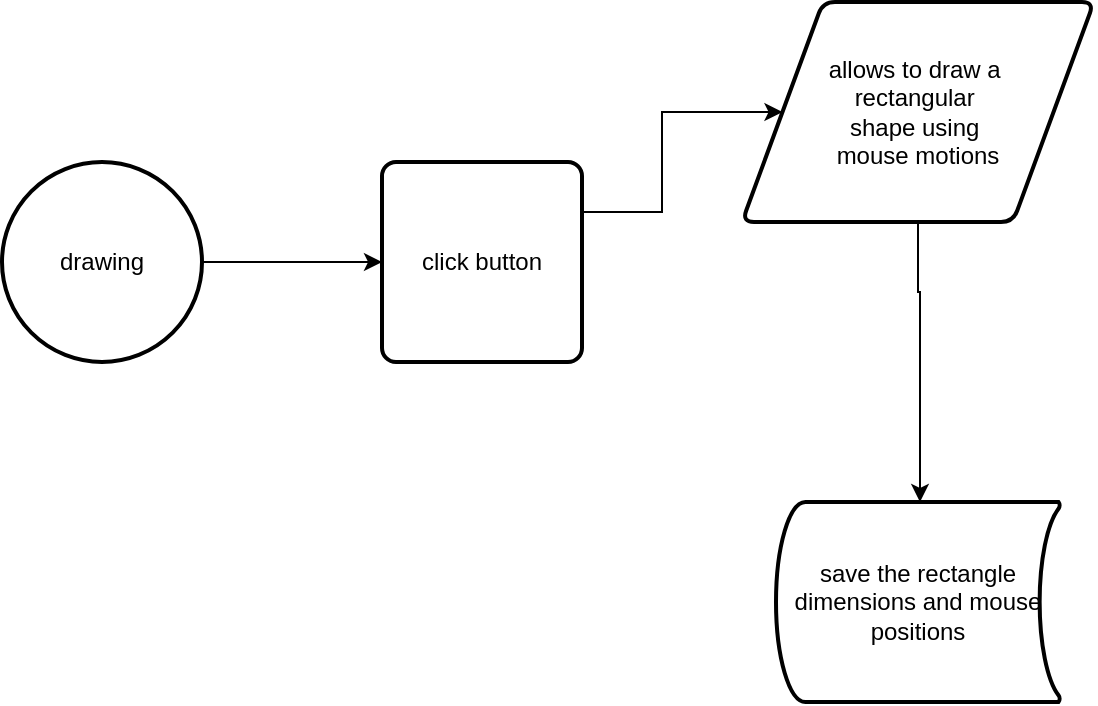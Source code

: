 <mxfile version="23.0.2" type="device">
  <diagram name="Página-1" id="BiWuJeufKO3djmUNG3K5">
    <mxGraphModel dx="1408" dy="819" grid="1" gridSize="10" guides="1" tooltips="1" connect="1" arrows="1" fold="1" page="1" pageScale="1" pageWidth="827" pageHeight="1169" math="0" shadow="0">
      <root>
        <mxCell id="0" />
        <mxCell id="1" parent="0" />
        <mxCell id="toBhEL8DcVV_B-qk5wXR-3" style="edgeStyle=orthogonalEdgeStyle;rounded=0;orthogonalLoop=1;jettySize=auto;html=1;exitX=1;exitY=0.5;exitDx=0;exitDy=0;exitPerimeter=0;entryX=0;entryY=0.5;entryDx=0;entryDy=0;" edge="1" parent="1" source="toBhEL8DcVV_B-qk5wXR-1" target="toBhEL8DcVV_B-qk5wXR-2">
          <mxGeometry relative="1" as="geometry" />
        </mxCell>
        <mxCell id="toBhEL8DcVV_B-qk5wXR-1" value="drawing" style="strokeWidth=2;html=1;shape=mxgraph.flowchart.start_2;whiteSpace=wrap;" vertex="1" parent="1">
          <mxGeometry x="60" y="220" width="100" height="100" as="geometry" />
        </mxCell>
        <mxCell id="toBhEL8DcVV_B-qk5wXR-5" style="edgeStyle=orthogonalEdgeStyle;rounded=0;orthogonalLoop=1;jettySize=auto;html=1;exitX=1;exitY=0.25;exitDx=0;exitDy=0;entryX=0;entryY=0.5;entryDx=0;entryDy=0;" edge="1" parent="1" source="toBhEL8DcVV_B-qk5wXR-2" target="toBhEL8DcVV_B-qk5wXR-4">
          <mxGeometry relative="1" as="geometry" />
        </mxCell>
        <mxCell id="toBhEL8DcVV_B-qk5wXR-2" value="click button" style="rounded=1;whiteSpace=wrap;html=1;absoluteArcSize=1;arcSize=14;strokeWidth=2;" vertex="1" parent="1">
          <mxGeometry x="250" y="220" width="100" height="100" as="geometry" />
        </mxCell>
        <mxCell id="toBhEL8DcVV_B-qk5wXR-7" style="edgeStyle=orthogonalEdgeStyle;rounded=0;orthogonalLoop=1;jettySize=auto;html=1;exitX=0.5;exitY=1;exitDx=0;exitDy=0;" edge="1" parent="1" source="toBhEL8DcVV_B-qk5wXR-4" target="toBhEL8DcVV_B-qk5wXR-8">
          <mxGeometry relative="1" as="geometry">
            <mxPoint x="518" y="320" as="targetPoint" />
            <Array as="points">
              <mxPoint x="518" y="285" />
              <mxPoint x="519" y="285" />
            </Array>
          </mxGeometry>
        </mxCell>
        <mxCell id="toBhEL8DcVV_B-qk5wXR-4" value="allows to draw a&amp;nbsp;&lt;br&gt;rectangular&amp;nbsp;&lt;br&gt;shape using&amp;nbsp;&lt;br&gt;mouse motions" style="shape=parallelogram;html=1;strokeWidth=2;perimeter=parallelogramPerimeter;whiteSpace=wrap;rounded=1;arcSize=12;size=0.23;" vertex="1" parent="1">
          <mxGeometry x="430" y="140" width="176" height="110" as="geometry" />
        </mxCell>
        <mxCell id="toBhEL8DcVV_B-qk5wXR-8" value="save the rectangle dimensions and mouse positions" style="strokeWidth=2;html=1;shape=mxgraph.flowchart.stored_data;whiteSpace=wrap;" vertex="1" parent="1">
          <mxGeometry x="447" y="390" width="142" height="100" as="geometry" />
        </mxCell>
      </root>
    </mxGraphModel>
  </diagram>
</mxfile>
